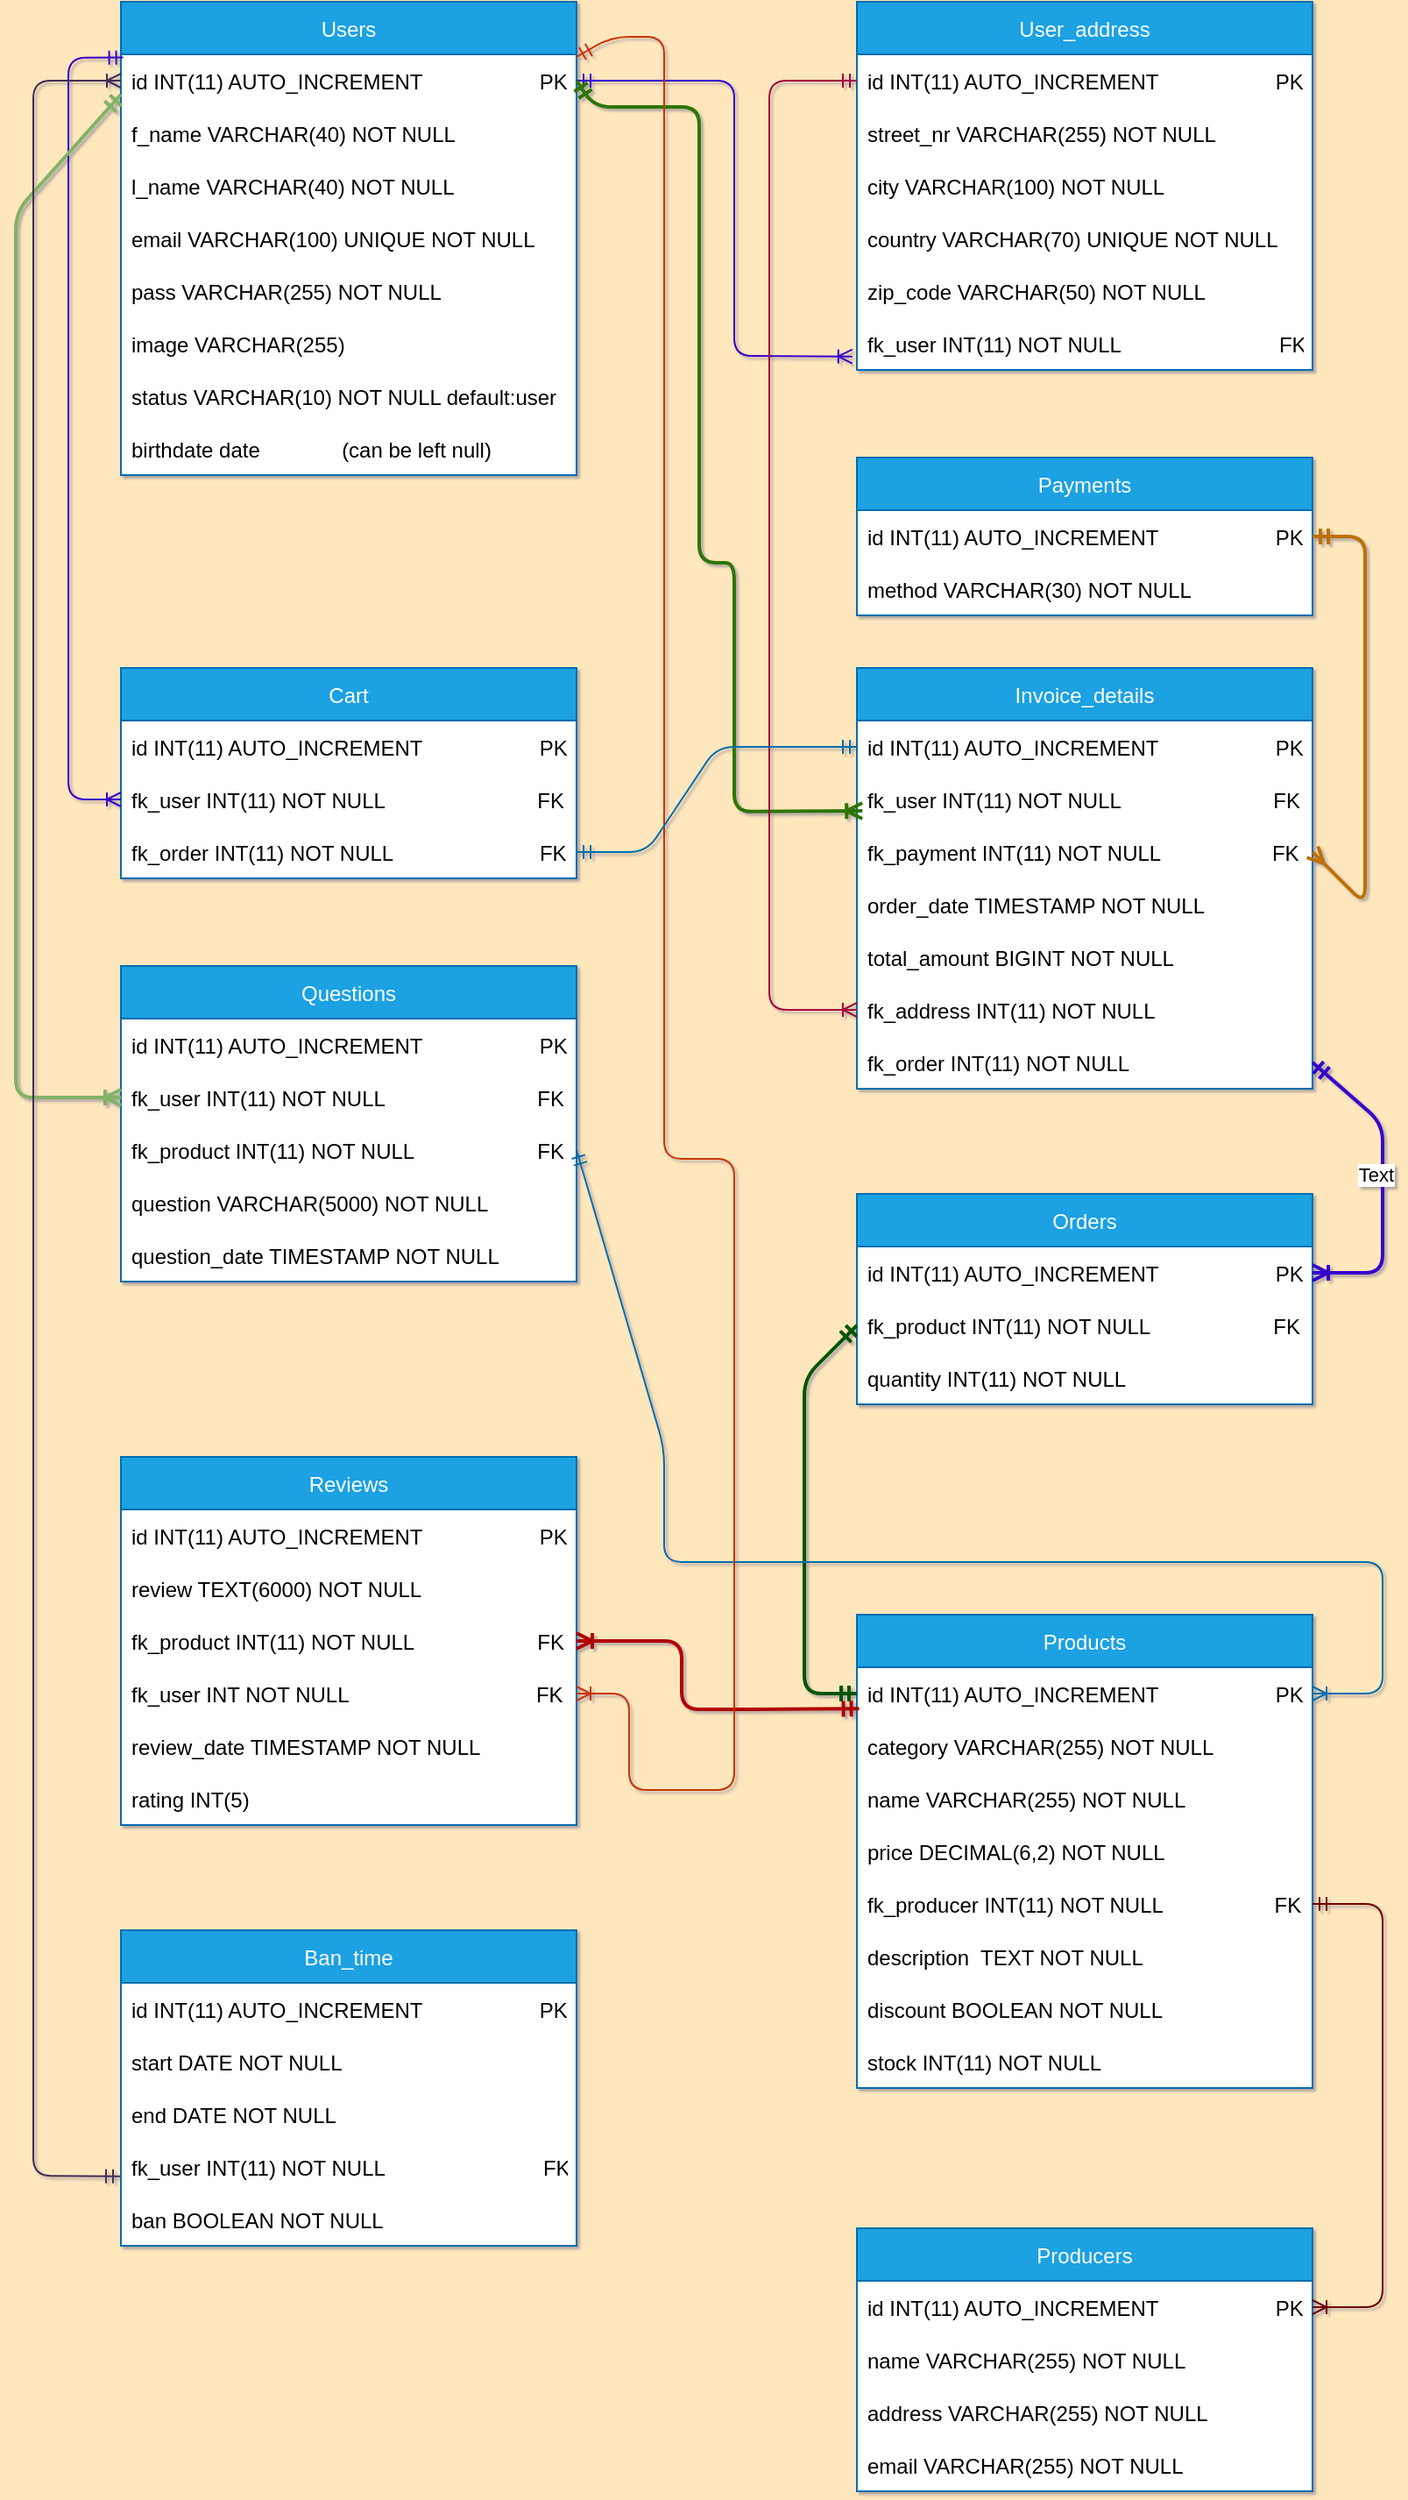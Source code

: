 <mxfile>
    <diagram id="TXM44qKY__VwPLUGStmF" name="Page-1">
        <mxGraphModel dx="1128" dy="722" grid="1" gridSize="10" guides="1" tooltips="1" connect="1" arrows="1" fold="1" page="1" pageScale="1" pageWidth="850" pageHeight="1100" background="#FFE7BD" math="0" shadow="1">
            <root>
                <mxCell id="0"/>
                <mxCell id="1" parent="0"/>
                <mxCell id="2" value="Users" style="swimlane;fontStyle=0;childLayout=stackLayout;horizontal=1;startSize=30;horizontalStack=0;resizeParent=1;resizeParentMax=0;resizeLast=0;collapsible=1;marginBottom=0;swimlaneFillColor=default;fillColor=#1ba1e2;fontColor=#ffffff;strokeColor=#006EAF;" parent="1" vertex="1">
                    <mxGeometry x="80" y="40" width="260" height="270" as="geometry"/>
                </mxCell>
                <mxCell id="3" value="id INT(11) AUTO_INCREMENT                    PK" style="text;strokeColor=none;fillColor=none;align=left;verticalAlign=middle;spacingLeft=4;spacingRight=4;overflow=hidden;points=[[0,0.5],[1,0.5]];portConstraint=eastwest;rotatable=0;" parent="2" vertex="1">
                    <mxGeometry y="30" width="260" height="30" as="geometry"/>
                </mxCell>
                <mxCell id="4" value="f_name VARCHAR(40) NOT NULL" style="text;strokeColor=none;fillColor=none;align=left;verticalAlign=middle;spacingLeft=4;spacingRight=4;overflow=hidden;points=[[0,0.5],[1,0.5]];portConstraint=eastwest;rotatable=0;" parent="2" vertex="1">
                    <mxGeometry y="60" width="260" height="30" as="geometry"/>
                </mxCell>
                <mxCell id="5" value="l_name VARCHAR(40) NOT NULL" style="text;strokeColor=none;fillColor=none;align=left;verticalAlign=middle;spacingLeft=4;spacingRight=4;overflow=hidden;points=[[0,0.5],[1,0.5]];portConstraint=eastwest;rotatable=0;" parent="2" vertex="1">
                    <mxGeometry y="90" width="260" height="30" as="geometry"/>
                </mxCell>
                <mxCell id="6" value="email VARCHAR(100) UNIQUE NOT NULL" style="text;strokeColor=none;fillColor=none;align=left;verticalAlign=middle;spacingLeft=4;spacingRight=4;overflow=hidden;points=[[0,0.5],[1,0.5]];portConstraint=eastwest;rotatable=0;" parent="2" vertex="1">
                    <mxGeometry y="120" width="260" height="30" as="geometry"/>
                </mxCell>
                <mxCell id="7" value="pass VARCHAR(255) NOT NULL" style="text;strokeColor=none;fillColor=none;align=left;verticalAlign=middle;spacingLeft=4;spacingRight=4;overflow=hidden;points=[[0,0.5],[1,0.5]];portConstraint=eastwest;rotatable=0;" parent="2" vertex="1">
                    <mxGeometry y="150" width="260" height="30" as="geometry"/>
                </mxCell>
                <mxCell id="8" value="image VARCHAR(255) " style="text;strokeColor=none;fillColor=none;align=left;verticalAlign=middle;spacingLeft=4;spacingRight=4;overflow=hidden;points=[[0,0.5],[1,0.5]];portConstraint=eastwest;rotatable=0;" parent="2" vertex="1">
                    <mxGeometry y="180" width="260" height="30" as="geometry"/>
                </mxCell>
                <mxCell id="9" value="status VARCHAR(10) NOT NULL default:user " style="text;strokeColor=none;fillColor=none;align=left;verticalAlign=middle;spacingLeft=4;spacingRight=4;overflow=hidden;points=[[0,0.5],[1,0.5]];portConstraint=eastwest;rotatable=0;" parent="2" vertex="1">
                    <mxGeometry y="210" width="260" height="30" as="geometry"/>
                </mxCell>
                <mxCell id="20" value="birthdate date              (can be left null)" style="text;strokeColor=none;fillColor=none;align=left;verticalAlign=middle;spacingLeft=4;spacingRight=4;overflow=hidden;points=[[0,0.5],[1,0.5]];portConstraint=eastwest;rotatable=0;" parent="2" vertex="1">
                    <mxGeometry y="240" width="260" height="30" as="geometry"/>
                </mxCell>
                <mxCell id="21" value="User_address" style="swimlane;fontStyle=0;childLayout=stackLayout;horizontal=1;startSize=30;horizontalStack=0;resizeParent=1;resizeParentMax=0;resizeLast=0;collapsible=1;marginBottom=0;swimlaneFillColor=default;fillColor=#1ba1e2;fontColor=#ffffff;strokeColor=#006EAF;" parent="1" vertex="1">
                    <mxGeometry x="500" y="40" width="260" height="210" as="geometry"/>
                </mxCell>
                <mxCell id="22" value="id INT(11) AUTO_INCREMENT                    PK" style="text;strokeColor=none;fillColor=none;align=left;verticalAlign=middle;spacingLeft=4;spacingRight=4;overflow=hidden;points=[[0,0.5],[1,0.5]];portConstraint=eastwest;rotatable=0;" parent="21" vertex="1">
                    <mxGeometry y="30" width="260" height="30" as="geometry"/>
                </mxCell>
                <mxCell id="23" value="street_nr VARCHAR(255) NOT NULL" style="text;strokeColor=none;fillColor=none;align=left;verticalAlign=middle;spacingLeft=4;spacingRight=4;overflow=hidden;points=[[0,0.5],[1,0.5]];portConstraint=eastwest;rotatable=0;" parent="21" vertex="1">
                    <mxGeometry y="60" width="260" height="30" as="geometry"/>
                </mxCell>
                <mxCell id="24" value="city VARCHAR(100) NOT NULL" style="text;strokeColor=none;fillColor=none;align=left;verticalAlign=middle;spacingLeft=4;spacingRight=4;overflow=hidden;points=[[0,0.5],[1,0.5]];portConstraint=eastwest;rotatable=0;" parent="21" vertex="1">
                    <mxGeometry y="90" width="260" height="30" as="geometry"/>
                </mxCell>
                <mxCell id="25" value="country VARCHAR(70) UNIQUE NOT NULL" style="text;strokeColor=none;fillColor=none;align=left;verticalAlign=middle;spacingLeft=4;spacingRight=4;overflow=hidden;points=[[0,0.5],[1,0.5]];portConstraint=eastwest;rotatable=0;" parent="21" vertex="1">
                    <mxGeometry y="120" width="260" height="30" as="geometry"/>
                </mxCell>
                <mxCell id="26" value="zip_code VARCHAR(50) NOT NULL" style="text;strokeColor=none;fillColor=none;align=left;verticalAlign=middle;spacingLeft=4;spacingRight=4;overflow=hidden;points=[[0,0.5],[1,0.5]];portConstraint=eastwest;rotatable=0;" parent="21" vertex="1">
                    <mxGeometry y="150" width="260" height="30" as="geometry"/>
                </mxCell>
                <mxCell id="28" value="fk_user INT(11) NOT NULL                           FK" style="text;strokeColor=none;fillColor=none;align=left;verticalAlign=middle;spacingLeft=4;spacingRight=4;overflow=hidden;points=[[0,0.5],[1,0.5]];portConstraint=eastwest;rotatable=0;" parent="21" vertex="1">
                    <mxGeometry y="180" width="260" height="30" as="geometry"/>
                </mxCell>
                <mxCell id="32" value="" style="endArrow=ERoneToMany;html=1;exitX=1;exitY=0.5;exitDx=0;exitDy=0;fillColor=#6a00ff;strokeColor=#3700CC;startArrow=ERmandOne;startFill=0;endFill=0;entryX=-0.01;entryY=0.745;entryDx=0;entryDy=0;entryPerimeter=0;" parent="1" source="3" target="28" edge="1">
                    <mxGeometry width="50" height="50" relative="1" as="geometry">
                        <mxPoint x="420" y="300" as="sourcePoint"/>
                        <mxPoint x="450" y="260" as="targetPoint"/>
                        <Array as="points">
                            <mxPoint x="430" y="85"/>
                            <mxPoint x="430" y="242"/>
                        </Array>
                    </mxGeometry>
                </mxCell>
                <mxCell id="33" value="Cart" style="swimlane;fontStyle=0;childLayout=stackLayout;horizontal=1;startSize=30;horizontalStack=0;resizeParent=1;resizeParentMax=0;resizeLast=0;collapsible=1;marginBottom=0;swimlaneFillColor=default;fillColor=#1ba1e2;fontColor=#ffffff;strokeColor=#006EAF;" parent="1" vertex="1">
                    <mxGeometry x="80" y="420" width="260" height="120" as="geometry"/>
                </mxCell>
                <mxCell id="34" value="id INT(11) AUTO_INCREMENT                    PK" style="text;strokeColor=none;fillColor=none;align=left;verticalAlign=middle;spacingLeft=4;spacingRight=4;overflow=hidden;points=[[0,0.5],[1,0.5]];portConstraint=eastwest;rotatable=0;" parent="33" vertex="1">
                    <mxGeometry y="30" width="260" height="30" as="geometry"/>
                </mxCell>
                <mxCell id="35" value="fk_user INT(11) NOT NULL                          FK" style="text;strokeColor=none;fillColor=none;align=left;verticalAlign=middle;spacingLeft=4;spacingRight=4;overflow=hidden;points=[[0,0.5],[1,0.5]];portConstraint=eastwest;rotatable=0;" parent="33" vertex="1">
                    <mxGeometry y="60" width="260" height="30" as="geometry"/>
                </mxCell>
                <mxCell id="36" value="fk_order INT(11) NOT NULL                         FK" style="text;strokeColor=none;fillColor=none;align=left;verticalAlign=middle;spacingLeft=4;spacingRight=4;overflow=hidden;points=[[0,0.5],[1,0.5]];portConstraint=eastwest;rotatable=0;" parent="33" vertex="1">
                    <mxGeometry y="90" width="260" height="30" as="geometry"/>
                </mxCell>
                <mxCell id="44" value="Invoice_details" style="swimlane;fontStyle=0;childLayout=stackLayout;horizontal=1;startSize=30;horizontalStack=0;resizeParent=1;resizeParentMax=0;resizeLast=0;collapsible=1;marginBottom=0;swimlaneFillColor=default;fillColor=#1ba1e2;fontColor=#ffffff;strokeColor=#006EAF;" parent="1" vertex="1">
                    <mxGeometry x="500" y="420" width="260" height="240" as="geometry"/>
                </mxCell>
                <mxCell id="45" value="id INT(11) AUTO_INCREMENT                    PK" style="text;strokeColor=none;fillColor=none;align=left;verticalAlign=middle;spacingLeft=4;spacingRight=4;overflow=hidden;points=[[0,0.5],[1,0.5]];portConstraint=eastwest;rotatable=0;" parent="44" vertex="1">
                    <mxGeometry y="30" width="260" height="30" as="geometry"/>
                </mxCell>
                <mxCell id="46" value="fk_user INT(11) NOT NULL                          FK" style="text;strokeColor=none;fillColor=none;align=left;verticalAlign=middle;spacingLeft=4;spacingRight=4;overflow=hidden;points=[[0,0.5],[1,0.5]];portConstraint=eastwest;rotatable=0;" parent="44" vertex="1">
                    <mxGeometry y="60" width="260" height="30" as="geometry"/>
                </mxCell>
                <mxCell id="53" value="fk_payment INT(11) NOT NULL                   FK " style="text;strokeColor=none;fillColor=none;align=left;verticalAlign=middle;spacingLeft=4;spacingRight=4;overflow=hidden;points=[[0,0.5],[1,0.5]];portConstraint=eastwest;rotatable=0;" parent="44" vertex="1">
                    <mxGeometry y="90" width="260" height="30" as="geometry"/>
                </mxCell>
                <mxCell id="57" value="order_date TIMESTAMP NOT NULL " style="text;strokeColor=none;fillColor=none;align=left;verticalAlign=middle;spacingLeft=4;spacingRight=4;overflow=hidden;points=[[0,0.5],[1,0.5]];portConstraint=eastwest;rotatable=0;" parent="44" vertex="1">
                    <mxGeometry y="120" width="260" height="30" as="geometry"/>
                </mxCell>
                <mxCell id="58" value="total_amount BIGINT NOT NULL " style="text;strokeColor=none;fillColor=none;align=left;verticalAlign=middle;spacingLeft=4;spacingRight=4;overflow=hidden;points=[[0,0.5],[1,0.5]];portConstraint=eastwest;rotatable=0;" parent="44" vertex="1">
                    <mxGeometry y="150" width="260" height="30" as="geometry"/>
                </mxCell>
                <mxCell id="98" value="fk_address INT(11) NOT NULL " style="text;strokeColor=none;fillColor=none;align=left;verticalAlign=middle;spacingLeft=4;spacingRight=4;overflow=hidden;points=[[0,0.5],[1,0.5]];portConstraint=eastwest;rotatable=0;" parent="44" vertex="1">
                    <mxGeometry y="180" width="260" height="30" as="geometry"/>
                </mxCell>
                <mxCell id="162" value="fk_order INT(11) NOT NULL " style="text;strokeColor=none;fillColor=none;align=left;verticalAlign=middle;spacingLeft=4;spacingRight=4;overflow=hidden;points=[[0,0.5],[1,0.5]];portConstraint=eastwest;rotatable=0;" vertex="1" parent="44">
                    <mxGeometry y="210" width="260" height="30" as="geometry"/>
                </mxCell>
                <mxCell id="54" value="" style="endArrow=ERmandOne;html=1;entryX=0.005;entryY=0.06;entryDx=0;entryDy=0;entryPerimeter=0;exitX=0;exitY=0.5;exitDx=0;exitDy=0;fillColor=#6a00ff;strokeColor=#3700CC;endFill=0;startArrow=ERoneToMany;startFill=0;" parent="1" source="35" target="3" edge="1">
                    <mxGeometry width="50" height="50" relative="1" as="geometry">
                        <mxPoint x="330" y="400" as="sourcePoint"/>
                        <mxPoint x="380" y="350" as="targetPoint"/>
                        <Array as="points">
                            <mxPoint x="50" y="495"/>
                            <mxPoint x="50" y="72"/>
                        </Array>
                    </mxGeometry>
                </mxCell>
                <mxCell id="56" style="edgeStyle=none;html=1;exitX=1;exitY=0.5;exitDx=0;exitDy=0;entryX=0.012;entryY=0.718;entryDx=0;entryDy=0;entryPerimeter=0;startArrow=ERmandOne;startFill=0;endArrow=ERoneToMany;endFill=0;fillColor=#60a917;strokeColor=#2D7600;strokeWidth=2;" parent="1" source="3" target="46" edge="1">
                    <mxGeometry relative="1" as="geometry">
                        <Array as="points">
                            <mxPoint x="350" y="100"/>
                            <mxPoint x="410" y="100"/>
                            <mxPoint x="410" y="360"/>
                            <mxPoint x="430" y="360"/>
                            <mxPoint x="430" y="502"/>
                        </Array>
                    </mxGeometry>
                </mxCell>
                <mxCell id="59" value="Orders" style="swimlane;fontStyle=0;childLayout=stackLayout;horizontal=1;startSize=30;horizontalStack=0;resizeParent=1;resizeParentMax=0;resizeLast=0;collapsible=1;marginBottom=0;swimlaneFillColor=default;fillColor=#1ba1e2;fontColor=#ffffff;strokeColor=#006EAF;" parent="1" vertex="1">
                    <mxGeometry x="500" y="720" width="260" height="120" as="geometry"/>
                </mxCell>
                <mxCell id="60" value="id INT(11) AUTO_INCREMENT                    PK" style="text;strokeColor=none;fillColor=none;align=left;verticalAlign=middle;spacingLeft=4;spacingRight=4;overflow=hidden;points=[[0,0.5],[1,0.5]];portConstraint=eastwest;rotatable=0;" parent="59" vertex="1">
                    <mxGeometry y="30" width="260" height="30" as="geometry"/>
                </mxCell>
                <mxCell id="62" value="fk_product INT(11) NOT NULL                     FK" style="text;strokeColor=none;fillColor=none;align=left;verticalAlign=middle;spacingLeft=4;spacingRight=4;overflow=hidden;points=[[0,0.5],[1,0.5]];portConstraint=eastwest;rotatable=0;" parent="59" vertex="1">
                    <mxGeometry y="60" width="260" height="30" as="geometry"/>
                </mxCell>
                <mxCell id="80" value="quantity INT(11) NOT NULL  " style="text;strokeColor=none;fillColor=none;align=left;verticalAlign=middle;spacingLeft=4;spacingRight=4;overflow=hidden;points=[[0,0.5],[1,0.5]];portConstraint=eastwest;rotatable=0;" parent="59" vertex="1">
                    <mxGeometry y="90" width="260" height="30" as="geometry"/>
                </mxCell>
                <mxCell id="67" value="Products" style="swimlane;fontStyle=0;childLayout=stackLayout;horizontal=1;startSize=30;horizontalStack=0;resizeParent=1;resizeParentMax=0;resizeLast=0;collapsible=1;marginBottom=0;swimlaneFillColor=default;fillColor=#1ba1e2;fontColor=#ffffff;strokeColor=#006EAF;" parent="1" vertex="1">
                    <mxGeometry x="500" y="960" width="260" height="270" as="geometry"/>
                </mxCell>
                <mxCell id="68" value="id INT(11) AUTO_INCREMENT                    PK" style="text;strokeColor=none;fillColor=none;align=left;verticalAlign=middle;spacingLeft=4;spacingRight=4;overflow=hidden;points=[[0,0.5],[1,0.5]];portConstraint=eastwest;rotatable=0;" parent="67" vertex="1">
                    <mxGeometry y="30" width="260" height="30" as="geometry"/>
                </mxCell>
                <mxCell id="69" value="category VARCHAR(255) NOT NULL            " style="text;strokeColor=none;fillColor=none;align=left;verticalAlign=middle;spacingLeft=4;spacingRight=4;overflow=hidden;points=[[0,0.5],[1,0.5]];portConstraint=eastwest;rotatable=0;" parent="67" vertex="1">
                    <mxGeometry y="60" width="260" height="30" as="geometry"/>
                </mxCell>
                <mxCell id="70" value="name VARCHAR(255) NOT NULL " style="text;strokeColor=none;fillColor=none;align=left;verticalAlign=middle;spacingLeft=4;spacingRight=4;overflow=hidden;points=[[0,0.5],[1,0.5]];portConstraint=eastwest;rotatable=0;" parent="67" vertex="1">
                    <mxGeometry y="90" width="260" height="30" as="geometry"/>
                </mxCell>
                <mxCell id="71" value="price DECIMAL(6,2) NOT NULL" style="text;strokeColor=none;fillColor=none;align=left;verticalAlign=middle;spacingLeft=4;spacingRight=4;overflow=hidden;points=[[0,0.5],[1,0.5]];portConstraint=eastwest;rotatable=0;" parent="67" vertex="1">
                    <mxGeometry y="120" width="260" height="30" as="geometry"/>
                </mxCell>
                <mxCell id="72" value="fk_producer INT(11) NOT NULL                   FK" style="text;strokeColor=none;fillColor=none;align=left;verticalAlign=middle;spacingLeft=4;spacingRight=4;overflow=hidden;points=[[0,0.5],[1,0.5]];portConstraint=eastwest;rotatable=0;" parent="67" vertex="1">
                    <mxGeometry y="150" width="260" height="30" as="geometry"/>
                </mxCell>
                <mxCell id="73" value="description  TEXT NOT NULL" style="text;strokeColor=none;fillColor=none;align=left;verticalAlign=middle;spacingLeft=4;spacingRight=4;overflow=hidden;points=[[0,0.5],[1,0.5]];portConstraint=eastwest;rotatable=0;" parent="67" vertex="1">
                    <mxGeometry y="180" width="260" height="30" as="geometry"/>
                </mxCell>
                <mxCell id="75" value="discount BOOLEAN NOT NULL" style="text;strokeColor=none;fillColor=none;align=left;verticalAlign=middle;spacingLeft=4;spacingRight=4;overflow=hidden;points=[[0,0.5],[1,0.5]];portConstraint=eastwest;rotatable=0;" parent="67" vertex="1">
                    <mxGeometry y="210" width="260" height="30" as="geometry"/>
                </mxCell>
                <mxCell id="124" value="stock INT(11) NOT NULL" style="text;strokeColor=none;fillColor=none;align=left;verticalAlign=middle;spacingLeft=4;spacingRight=4;overflow=hidden;points=[[0,0.5],[1,0.5]];portConstraint=eastwest;rotatable=0;" parent="67" vertex="1">
                    <mxGeometry y="240" width="260" height="30" as="geometry"/>
                </mxCell>
                <mxCell id="78" style="edgeStyle=none;html=1;exitX=1;exitY=0.5;exitDx=0;exitDy=0;startArrow=ERoneToMany;startFill=0;endArrow=ERmandOne;endFill=0;strokeWidth=2;fillColor=#6a00ff;strokeColor=#3700CC;" parent="1" source="60" edge="1">
                    <mxGeometry relative="1" as="geometry">
                        <Array as="points">
                            <mxPoint x="800" y="765"/>
                            <mxPoint x="800" y="680"/>
                        </Array>
                        <mxPoint x="760" y="795" as="sourcePoint"/>
                        <mxPoint x="760" y="645" as="targetPoint"/>
                    </mxGeometry>
                </mxCell>
                <mxCell id="163" value="Text" style="edgeLabel;html=1;align=center;verticalAlign=middle;resizable=0;points=[];" vertex="1" connectable="0" parent="78">
                    <mxGeometry x="0.078" y="4" relative="1" as="geometry">
                        <mxPoint as="offset"/>
                    </mxGeometry>
                </mxCell>
                <mxCell id="79" style="edgeStyle=none;html=1;exitX=0;exitY=0.5;exitDx=0;exitDy=0;entryX=0;entryY=0.5;entryDx=0;entryDy=0;startArrow=ERmandOne;startFill=0;endArrow=ERmandOne;endFill=0;strokeWidth=2;fillColor=#008a00;strokeColor=#005700;" parent="1" source="68" target="62" edge="1">
                    <mxGeometry relative="1" as="geometry">
                        <Array as="points">
                            <mxPoint x="470" y="1005"/>
                            <mxPoint x="470" y="825"/>
                        </Array>
                    </mxGeometry>
                </mxCell>
                <mxCell id="90" value="Payments" style="swimlane;fontStyle=0;childLayout=stackLayout;horizontal=1;startSize=30;horizontalStack=0;resizeParent=1;resizeParentMax=0;resizeLast=0;collapsible=1;marginBottom=0;swimlaneFillColor=default;fillColor=#1ba1e2;fontColor=#ffffff;strokeColor=#006EAF;" parent="1" vertex="1">
                    <mxGeometry x="500" y="300" width="260" height="90" as="geometry"/>
                </mxCell>
                <mxCell id="91" value="id INT(11) AUTO_INCREMENT                    PK" style="text;strokeColor=none;fillColor=none;align=left;verticalAlign=middle;spacingLeft=4;spacingRight=4;overflow=hidden;points=[[0,0.5],[1,0.5]];portConstraint=eastwest;rotatable=0;" parent="90" vertex="1">
                    <mxGeometry y="30" width="260" height="30" as="geometry"/>
                </mxCell>
                <mxCell id="92" value="method VARCHAR(30) NOT NULL" style="text;strokeColor=none;fillColor=none;align=left;verticalAlign=middle;spacingLeft=4;spacingRight=4;overflow=hidden;points=[[0,0.5],[1,0.5]];portConstraint=eastwest;rotatable=0;" parent="90" vertex="1">
                    <mxGeometry y="60" width="260" height="30" as="geometry"/>
                </mxCell>
                <mxCell id="97" style="edgeStyle=none;html=1;exitX=1;exitY=0.5;exitDx=0;exitDy=0;entryX=1;entryY=0.5;entryDx=0;entryDy=0;startArrow=ERmany;startFill=0;endArrow=ERmandOne;endFill=0;strokeWidth=2;fillColor=#f0a30a;strokeColor=#BD7000;" parent="1" source="53" target="91" edge="1">
                    <mxGeometry relative="1" as="geometry">
                        <Array as="points">
                            <mxPoint x="790" y="555"/>
                            <mxPoint x="790" y="345"/>
                        </Array>
                    </mxGeometry>
                </mxCell>
                <mxCell id="99" style="edgeStyle=none;html=1;entryX=0;entryY=0.5;entryDx=0;entryDy=0;endArrow=ERmandOne;endFill=0;fillColor=#d80073;strokeColor=#A50040;exitX=0;exitY=0.5;exitDx=0;exitDy=0;startArrow=ERoneToMany;startFill=0;" parent="1" source="98" target="22" edge="1">
                    <mxGeometry relative="1" as="geometry">
                        <mxPoint x="450" y="660" as="sourcePoint"/>
                        <Array as="points">
                            <mxPoint x="450" y="615"/>
                            <mxPoint x="450" y="85"/>
                        </Array>
                    </mxGeometry>
                </mxCell>
                <mxCell id="116" value="Producers" style="swimlane;fontStyle=0;childLayout=stackLayout;horizontal=1;startSize=30;horizontalStack=0;resizeParent=1;resizeParentMax=0;resizeLast=0;collapsible=1;marginBottom=0;swimlaneFillColor=default;fillColor=#1ba1e2;fontColor=#ffffff;strokeColor=#006EAF;" parent="1" vertex="1">
                    <mxGeometry x="500" y="1310" width="260" height="150" as="geometry"/>
                </mxCell>
                <mxCell id="117" value="id INT(11) AUTO_INCREMENT                    PK" style="text;strokeColor=none;fillColor=none;align=left;verticalAlign=middle;spacingLeft=4;spacingRight=4;overflow=hidden;points=[[0,0.5],[1,0.5]];portConstraint=eastwest;rotatable=0;" parent="116" vertex="1">
                    <mxGeometry y="30" width="260" height="30" as="geometry"/>
                </mxCell>
                <mxCell id="118" value="name VARCHAR(255) NOT NULL       " style="text;strokeColor=none;fillColor=none;align=left;verticalAlign=middle;spacingLeft=4;spacingRight=4;overflow=hidden;points=[[0,0.5],[1,0.5]];portConstraint=eastwest;rotatable=0;" parent="116" vertex="1">
                    <mxGeometry y="60" width="260" height="30" as="geometry"/>
                </mxCell>
                <mxCell id="119" value="address VARCHAR(255) NOT NULL " style="text;strokeColor=none;fillColor=none;align=left;verticalAlign=middle;spacingLeft=4;spacingRight=4;overflow=hidden;points=[[0,0.5],[1,0.5]];portConstraint=eastwest;rotatable=0;" parent="116" vertex="1">
                    <mxGeometry y="90" width="260" height="30" as="geometry"/>
                </mxCell>
                <mxCell id="120" value="email VARCHAR(255) NOT NULL" style="text;strokeColor=none;fillColor=none;align=left;verticalAlign=middle;spacingLeft=4;spacingRight=4;overflow=hidden;points=[[0,0.5],[1,0.5]];portConstraint=eastwest;rotatable=0;" parent="116" vertex="1">
                    <mxGeometry y="120" width="260" height="30" as="geometry"/>
                </mxCell>
                <mxCell id="125" style="edgeStyle=none;html=1;exitX=1;exitY=0.5;exitDx=0;exitDy=0;entryX=1;entryY=0.5;entryDx=0;entryDy=0;startArrow=ERmandOne;startFill=0;endArrow=ERoneToMany;endFill=0;fillColor=#a20025;strokeColor=#6F0000;" parent="1" source="72" target="117" edge="1">
                    <mxGeometry relative="1" as="geometry">
                        <Array as="points">
                            <mxPoint x="800" y="1125"/>
                            <mxPoint x="800" y="1355"/>
                        </Array>
                    </mxGeometry>
                </mxCell>
                <mxCell id="126" value="Questions" style="swimlane;fontStyle=0;childLayout=stackLayout;horizontal=1;startSize=30;horizontalStack=0;resizeParent=1;resizeParentMax=0;resizeLast=0;collapsible=1;marginBottom=0;swimlaneFillColor=default;fillColor=#1ba1e2;fontColor=#ffffff;strokeColor=#006EAF;" parent="1" vertex="1">
                    <mxGeometry x="80" y="590" width="260" height="180" as="geometry"/>
                </mxCell>
                <mxCell id="127" value="id INT(11) AUTO_INCREMENT                    PK" style="text;strokeColor=none;fillColor=none;align=left;verticalAlign=middle;spacingLeft=4;spacingRight=4;overflow=hidden;points=[[0,0.5],[1,0.5]];portConstraint=eastwest;rotatable=0;" parent="126" vertex="1">
                    <mxGeometry y="30" width="260" height="30" as="geometry"/>
                </mxCell>
                <mxCell id="128" value="fk_user INT(11) NOT NULL                          FK          " style="text;strokeColor=none;fillColor=none;align=left;verticalAlign=middle;spacingLeft=4;spacingRight=4;overflow=hidden;points=[[0,0.5],[1,0.5]];portConstraint=eastwest;rotatable=0;" parent="126" vertex="1">
                    <mxGeometry y="60" width="260" height="30" as="geometry"/>
                </mxCell>
                <mxCell id="129" value="fk_product INT(11) NOT NULL                     FK " style="text;strokeColor=none;fillColor=none;align=left;verticalAlign=middle;spacingLeft=4;spacingRight=4;overflow=hidden;points=[[0,0.5],[1,0.5]];portConstraint=eastwest;rotatable=0;" parent="126" vertex="1">
                    <mxGeometry y="90" width="260" height="30" as="geometry"/>
                </mxCell>
                <mxCell id="130" value="question VARCHAR(5000) NOT NULL" style="text;strokeColor=none;fillColor=none;align=left;verticalAlign=middle;spacingLeft=4;spacingRight=4;overflow=hidden;points=[[0,0.5],[1,0.5]];portConstraint=eastwest;rotatable=0;" parent="126" vertex="1">
                    <mxGeometry y="120" width="260" height="30" as="geometry"/>
                </mxCell>
                <mxCell id="131" value="question_date TIMESTAMP NOT NULL" style="text;strokeColor=none;fillColor=none;align=left;verticalAlign=middle;spacingLeft=4;spacingRight=4;overflow=hidden;points=[[0,0.5],[1,0.5]];portConstraint=eastwest;rotatable=0;" parent="126" vertex="1">
                    <mxGeometry y="150" width="260" height="30" as="geometry"/>
                </mxCell>
                <mxCell id="135" value="Reviews" style="swimlane;fontStyle=0;childLayout=stackLayout;horizontal=1;startSize=30;horizontalStack=0;resizeParent=1;resizeParentMax=0;resizeLast=0;collapsible=1;marginBottom=0;swimlaneFillColor=default;fillColor=#1ba1e2;fontColor=#ffffff;strokeColor=#006EAF;" parent="1" vertex="1">
                    <mxGeometry x="80" y="870" width="260" height="210" as="geometry"/>
                </mxCell>
                <mxCell id="136" value="id INT(11) AUTO_INCREMENT                    PK" style="text;strokeColor=none;fillColor=none;align=left;verticalAlign=middle;spacingLeft=4;spacingRight=4;overflow=hidden;points=[[0,0.5],[1,0.5]];portConstraint=eastwest;rotatable=0;" parent="135" vertex="1">
                    <mxGeometry y="30" width="260" height="30" as="geometry"/>
                </mxCell>
                <mxCell id="137" value="review TEXT(6000) NOT NULL            " style="text;strokeColor=none;fillColor=none;align=left;verticalAlign=middle;spacingLeft=4;spacingRight=4;overflow=hidden;points=[[0,0.5],[1,0.5]];portConstraint=eastwest;rotatable=0;" parent="135" vertex="1">
                    <mxGeometry y="60" width="260" height="30" as="geometry"/>
                </mxCell>
                <mxCell id="138" value="fk_product INT(11) NOT NULL                     FK" style="text;strokeColor=none;fillColor=none;align=left;verticalAlign=middle;spacingLeft=4;spacingRight=4;overflow=hidden;points=[[0,0.5],[1,0.5]];portConstraint=eastwest;rotatable=0;" parent="135" vertex="1">
                    <mxGeometry y="90" width="260" height="30" as="geometry"/>
                </mxCell>
                <mxCell id="141" value="fk_user INT NOT NULL                                FK" style="text;strokeColor=none;fillColor=none;align=left;verticalAlign=middle;spacingLeft=4;spacingRight=4;overflow=hidden;points=[[0,0.5],[1,0.5]];portConstraint=eastwest;rotatable=0;" parent="135" vertex="1">
                    <mxGeometry y="120" width="260" height="30" as="geometry"/>
                </mxCell>
                <mxCell id="142" value="review_date TIMESTAMP NOT NULL" style="text;strokeColor=none;fillColor=none;align=left;verticalAlign=middle;spacingLeft=4;spacingRight=4;overflow=hidden;points=[[0,0.5],[1,0.5]];portConstraint=eastwest;rotatable=0;" parent="135" vertex="1">
                    <mxGeometry y="150" width="260" height="30" as="geometry"/>
                </mxCell>
                <mxCell id="143" value="rating INT(5)" style="text;strokeColor=none;fillColor=none;align=left;verticalAlign=middle;spacingLeft=4;spacingRight=4;overflow=hidden;points=[[0,0.5],[1,0.5]];portConstraint=eastwest;rotatable=0;" parent="135" vertex="1">
                    <mxGeometry y="180" width="260" height="30" as="geometry"/>
                </mxCell>
                <mxCell id="145" style="edgeStyle=none;html=1;exitX=1;exitY=0.5;exitDx=0;exitDy=0;entryX=1;entryY=0.5;entryDx=0;entryDy=0;startArrow=ERmandOne;startFill=0;endArrow=ERoneToMany;endFill=0;fillColor=#1ba1e2;strokeColor=#006EAF;" parent="1" source="129" target="68" edge="1">
                    <mxGeometry relative="1" as="geometry">
                        <Array as="points">
                            <mxPoint x="390" y="865"/>
                            <mxPoint x="390" y="930"/>
                            <mxPoint x="800" y="930"/>
                            <mxPoint x="800" y="1005"/>
                        </Array>
                    </mxGeometry>
                </mxCell>
                <mxCell id="146" style="edgeStyle=none;html=1;exitX=0;exitY=0.5;exitDx=0;exitDy=0;entryX=0;entryY=0.763;entryDx=0;entryDy=0;entryPerimeter=0;startArrow=ERoneToMany;startFill=0;endArrow=ERmandOne;endFill=0;fillColor=#d5e8d4;strokeColor=#82b366;gradientColor=#97d077;strokeWidth=2;" parent="1" source="128" target="3" edge="1">
                    <mxGeometry relative="1" as="geometry">
                        <Array as="points">
                            <mxPoint x="20" y="665"/>
                            <mxPoint x="20" y="160"/>
                        </Array>
                    </mxGeometry>
                </mxCell>
                <mxCell id="147" style="edgeStyle=none;html=1;exitX=1;exitY=0.5;exitDx=0;exitDy=0;entryX=0.005;entryY=-0.212;entryDx=0;entryDy=0;entryPerimeter=0;startArrow=ERoneToMany;startFill=0;endArrow=ERmandOne;endFill=0;strokeWidth=2;fillColor=#e51400;strokeColor=#B20000;" parent="1" source="138" target="69" edge="1">
                    <mxGeometry relative="1" as="geometry">
                        <Array as="points">
                            <mxPoint x="400" y="975"/>
                            <mxPoint x="400" y="1014"/>
                            <mxPoint x="450" y="1014"/>
                        </Array>
                    </mxGeometry>
                </mxCell>
                <mxCell id="148" style="edgeStyle=none;html=1;exitX=1;exitY=0.5;exitDx=0;exitDy=0;entryX=1;entryY=0.05;entryDx=0;entryDy=0;entryPerimeter=0;startArrow=ERoneToMany;startFill=0;endArrow=ERmandOne;endFill=0;strokeWidth=1;fillColor=#fa6800;strokeColor=#C73500;" parent="1" source="141" target="3" edge="1">
                    <mxGeometry relative="1" as="geometry">
                        <Array as="points">
                            <mxPoint x="370" y="1005"/>
                            <mxPoint x="370" y="1060"/>
                            <mxPoint x="430" y="1060"/>
                            <mxPoint x="430" y="700"/>
                            <mxPoint x="390" y="700"/>
                            <mxPoint x="390" y="60"/>
                            <mxPoint x="360" y="60"/>
                        </Array>
                    </mxGeometry>
                </mxCell>
                <mxCell id="149" value="Ban_time" style="swimlane;fontStyle=0;childLayout=stackLayout;horizontal=1;startSize=30;horizontalStack=0;resizeParent=1;resizeParentMax=0;resizeLast=0;collapsible=1;marginBottom=0;swimlaneFillColor=default;fillColor=#1ba1e2;fontColor=#ffffff;strokeColor=#006EAF;" parent="1" vertex="1">
                    <mxGeometry x="80" y="1140" width="260" height="180" as="geometry"/>
                </mxCell>
                <mxCell id="150" value="id INT(11) AUTO_INCREMENT                    PK" style="text;strokeColor=none;fillColor=none;align=left;verticalAlign=middle;spacingLeft=4;spacingRight=4;overflow=hidden;points=[[0,0.5],[1,0.5]];portConstraint=eastwest;rotatable=0;" parent="149" vertex="1">
                    <mxGeometry y="30" width="260" height="30" as="geometry"/>
                </mxCell>
                <mxCell id="151" value="start DATE NOT NULL       " style="text;strokeColor=none;fillColor=none;align=left;verticalAlign=middle;spacingLeft=4;spacingRight=4;overflow=hidden;points=[[0,0.5],[1,0.5]];portConstraint=eastwest;rotatable=0;" parent="149" vertex="1">
                    <mxGeometry y="60" width="260" height="30" as="geometry"/>
                </mxCell>
                <mxCell id="152" value="end DATE NOT NULL" style="text;strokeColor=none;fillColor=none;align=left;verticalAlign=middle;spacingLeft=4;spacingRight=4;overflow=hidden;points=[[0,0.5],[1,0.5]];portConstraint=eastwest;rotatable=0;" parent="149" vertex="1">
                    <mxGeometry y="90" width="260" height="30" as="geometry"/>
                </mxCell>
                <mxCell id="153" value="fk_user INT(11) NOT NULL                           FK" style="text;strokeColor=none;fillColor=none;align=left;verticalAlign=middle;spacingLeft=4;spacingRight=4;overflow=hidden;points=[[0,0.5],[1,0.5]];portConstraint=eastwest;rotatable=0;" parent="149" vertex="1">
                    <mxGeometry y="120" width="260" height="30" as="geometry"/>
                </mxCell>
                <mxCell id="160" value="ban BOOLEAN NOT NULL" style="text;strokeColor=none;fillColor=none;align=left;verticalAlign=middle;spacingLeft=4;spacingRight=4;overflow=hidden;points=[[0,0.5],[1,0.5]];portConstraint=eastwest;rotatable=0;" parent="149" vertex="1">
                    <mxGeometry y="150" width="260" height="30" as="geometry"/>
                </mxCell>
                <mxCell id="154" style="edgeStyle=none;html=1;exitX=0;exitY=0.5;exitDx=0;exitDy=0;startArrow=ERoneToMany;startFill=0;endArrow=ERmandOne;endFill=0;strokeWidth=1;entryX=-0.002;entryY=0.679;entryDx=0;entryDy=0;entryPerimeter=0;fillColor=#76608a;strokeColor=#432D57;" parent="1" source="3" target="153" edge="1">
                    <mxGeometry relative="1" as="geometry">
                        <mxPoint x="70" y="1518.889" as="targetPoint"/>
                        <Array as="points">
                            <mxPoint x="30" y="85"/>
                            <mxPoint x="30" y="1280"/>
                        </Array>
                    </mxGeometry>
                </mxCell>
                <mxCell id="161" style="edgeStyle=none;html=1;exitX=1;exitY=0.5;exitDx=0;exitDy=0;entryX=0;entryY=0.5;entryDx=0;entryDy=0;startArrow=ERmandOne;startFill=0;endArrow=ERmandOne;endFill=0;strokeWidth=1;fillColor=#1ba1e2;strokeColor=#006EAF;" parent="1" source="36" target="45" edge="1">
                    <mxGeometry relative="1" as="geometry">
                        <Array as="points">
                            <mxPoint x="380" y="525"/>
                            <mxPoint x="420" y="465"/>
                        </Array>
                    </mxGeometry>
                </mxCell>
            </root>
        </mxGraphModel>
    </diagram>
</mxfile>